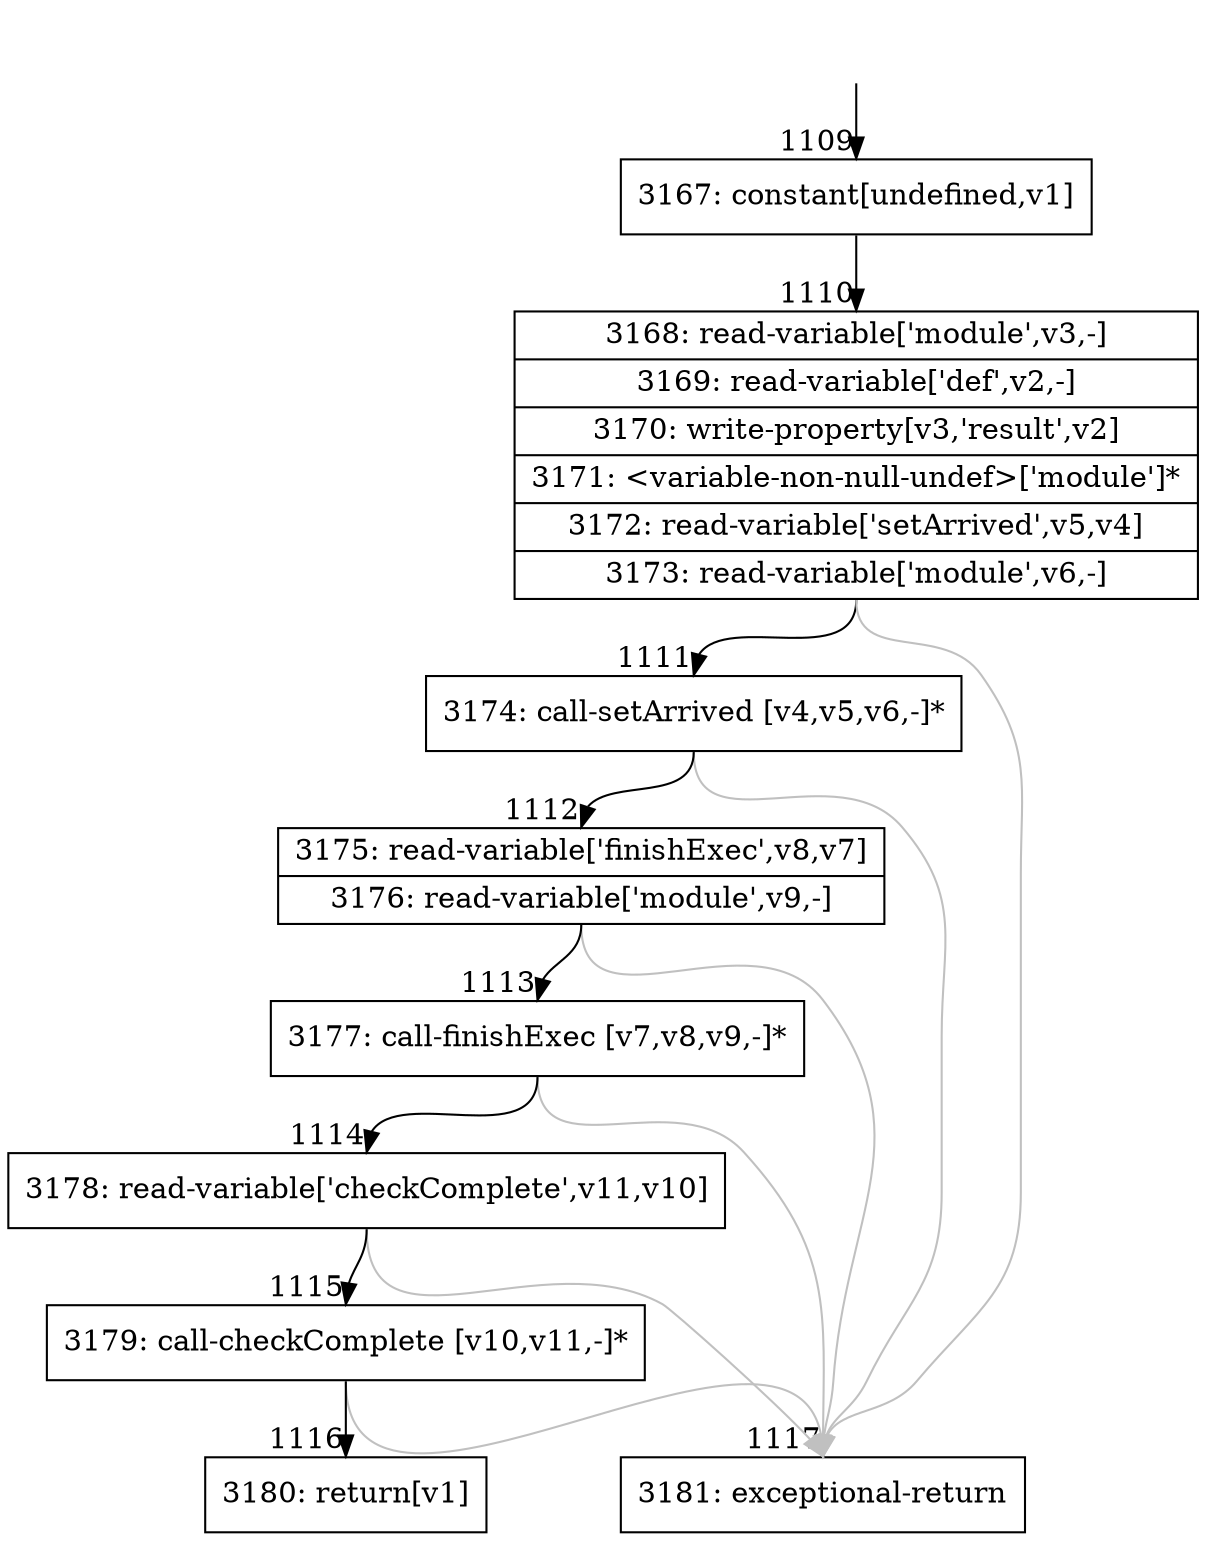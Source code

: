 digraph {
rankdir="TD"
BB_entry80[shape=none,label=""];
BB_entry80 -> BB1109 [tailport=s, headport=n, headlabel="    1109"]
BB1109 [shape=record label="{3167: constant[undefined,v1]}" ] 
BB1109 -> BB1110 [tailport=s, headport=n, headlabel="      1110"]
BB1110 [shape=record label="{3168: read-variable['module',v3,-]|3169: read-variable['def',v2,-]|3170: write-property[v3,'result',v2]|3171: \<variable-non-null-undef\>['module']*|3172: read-variable['setArrived',v5,v4]|3173: read-variable['module',v6,-]}" ] 
BB1110 -> BB1111 [tailport=s, headport=n, headlabel="      1111"]
BB1110 -> BB1117 [tailport=s, headport=n, color=gray, headlabel="      1117"]
BB1111 [shape=record label="{3174: call-setArrived [v4,v5,v6,-]*}" ] 
BB1111 -> BB1112 [tailport=s, headport=n, headlabel="      1112"]
BB1111 -> BB1117 [tailport=s, headport=n, color=gray]
BB1112 [shape=record label="{3175: read-variable['finishExec',v8,v7]|3176: read-variable['module',v9,-]}" ] 
BB1112 -> BB1113 [tailport=s, headport=n, headlabel="      1113"]
BB1112 -> BB1117 [tailport=s, headport=n, color=gray]
BB1113 [shape=record label="{3177: call-finishExec [v7,v8,v9,-]*}" ] 
BB1113 -> BB1114 [tailport=s, headport=n, headlabel="      1114"]
BB1113 -> BB1117 [tailport=s, headport=n, color=gray]
BB1114 [shape=record label="{3178: read-variable['checkComplete',v11,v10]}" ] 
BB1114 -> BB1115 [tailport=s, headport=n, headlabel="      1115"]
BB1114 -> BB1117 [tailport=s, headport=n, color=gray]
BB1115 [shape=record label="{3179: call-checkComplete [v10,v11,-]*}" ] 
BB1115 -> BB1116 [tailport=s, headport=n, headlabel="      1116"]
BB1115 -> BB1117 [tailport=s, headport=n, color=gray]
BB1116 [shape=record label="{3180: return[v1]}" ] 
BB1117 [shape=record label="{3181: exceptional-return}" ] 
//#$~ 1360
}
